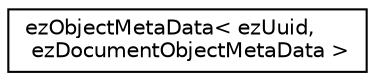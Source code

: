 digraph "Graphical Class Hierarchy"
{
 // LATEX_PDF_SIZE
  edge [fontname="Helvetica",fontsize="10",labelfontname="Helvetica",labelfontsize="10"];
  node [fontname="Helvetica",fontsize="10",shape=record];
  rankdir="LR";
  Node0 [label="ezObjectMetaData\< ezUuid,\l ezDocumentObjectMetaData \>",height=0.2,width=0.4,color="black", fillcolor="white", style="filled",URL="$d3/d18/classez_object_meta_data.htm",tooltip=" "];
}
